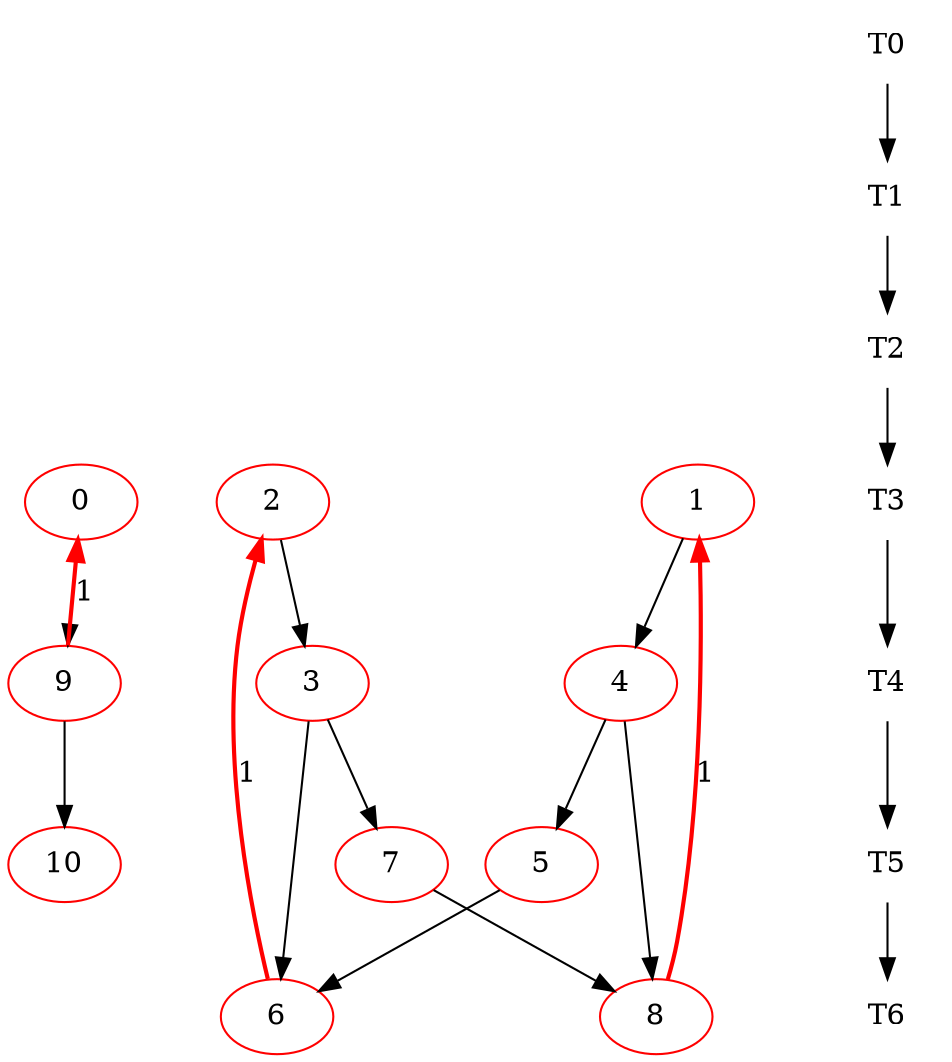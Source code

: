 digraph Ready { 
{
0 [color=red ];

1 [color=red ];

2 [color=red ];

3 [color=red ];

4 [color=red ];

5 [color=red ];

6 [color=red ];

7 [color=red ];

8 [color=red ];

9 [color=red ];

10 [color=red ];
9 -> 0 [style=bold, color=red, label=1] 
8 -> 1 [style=bold, color=red, label=1] 
6 -> 2 [style=bold, color=red, label=1] 
2 -> 3
1 -> 4
4 -> 5
5 -> 6
3 -> 6
3 -> 7
4 -> 8
7 -> 8
0 -> 9
9 -> 10

}

{
 node [shape=plaintext]; 
 T0  -> T1 -> T2 -> T3 -> T4 -> T5 -> T6;
}{ rank = source; 
T0;
 }; 
{ rank = same; 

 }; 
{ rank = same; 

 }; 
{ rank = same; 

 }; 
{ rank = same; 
0; 1; 2; T3;
 }; 
{ rank = same; 
3; 4; 9; T4;
 }; 
{ rank = same; 
5; 7; 10; T5;
 }; 
{ rank = same; 
6; 8; T6;
 }; 
{ rank = same; 

 }; 

}